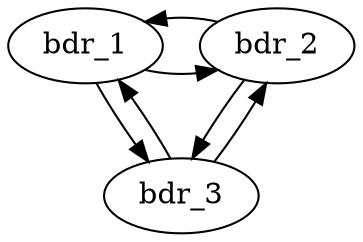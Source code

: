 digraph BDR_Simple {
    bdr_1 -> bdr_2;
    bdr_1 -> bdr_3;
    bdr_2 -> bdr_1;
    bdr_2 -> bdr_3;
    bdr_3 -> bdr_1;
    bdr_3 -> bdr_2;

    { rank=same; bdr_1 bdr_2 }
}
